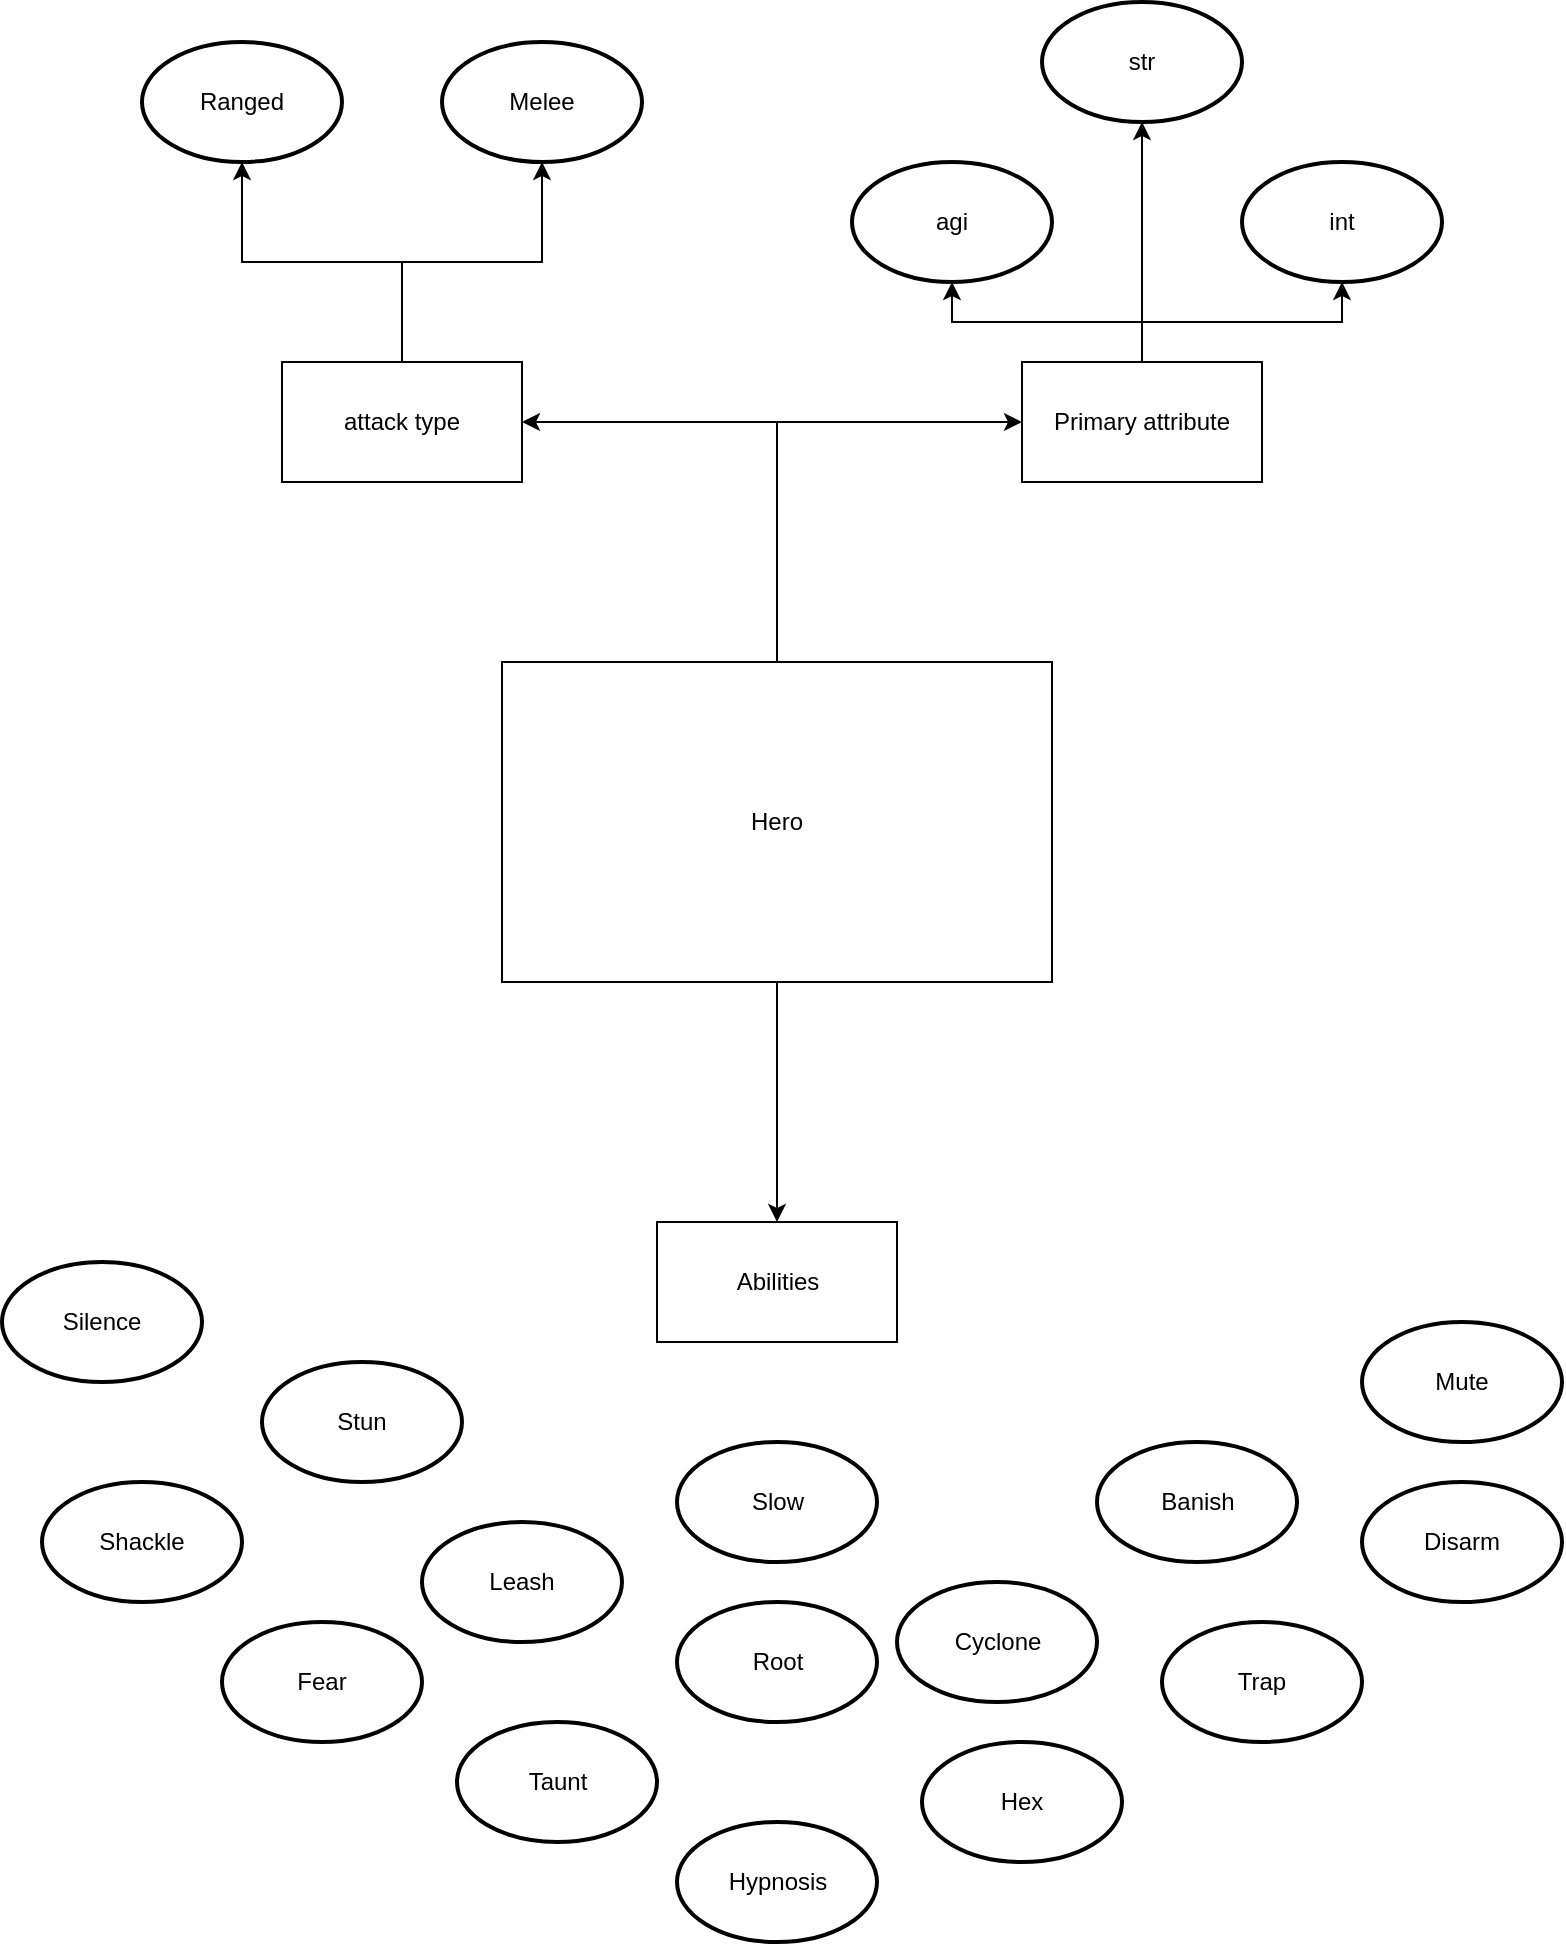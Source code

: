 <mxfile version="12.7.1" type="github">
  <diagram id="1S2AQPSdR647BYkK8z1W" name="Page-1">
    <mxGraphModel dx="2062" dy="1151" grid="1" gridSize="10" guides="1" tooltips="1" connect="1" arrows="1" fold="1" page="1" pageScale="1" pageWidth="850" pageHeight="1100" math="0" shadow="0">
      <root>
        <mxCell id="0" />
        <mxCell id="1" parent="0" />
        <mxCell id="zW83WaNIv8tac710JTmB-22" style="edgeStyle=orthogonalEdgeStyle;rounded=0;orthogonalLoop=1;jettySize=auto;html=1;entryX=1;entryY=0.5;entryDx=0;entryDy=0;" parent="1" source="zW83WaNIv8tac710JTmB-1" target="zW83WaNIv8tac710JTmB-3" edge="1">
          <mxGeometry relative="1" as="geometry" />
        </mxCell>
        <mxCell id="zW83WaNIv8tac710JTmB-23" style="edgeStyle=orthogonalEdgeStyle;rounded=0;orthogonalLoop=1;jettySize=auto;html=1;entryX=0;entryY=0.5;entryDx=0;entryDy=0;" parent="1" source="zW83WaNIv8tac710JTmB-1" target="zW83WaNIv8tac710JTmB-4" edge="1">
          <mxGeometry relative="1" as="geometry" />
        </mxCell>
        <mxCell id="zW83WaNIv8tac710JTmB-25" style="edgeStyle=orthogonalEdgeStyle;rounded=0;orthogonalLoop=1;jettySize=auto;html=1;exitX=0.5;exitY=1;exitDx=0;exitDy=0;entryX=0.5;entryY=0;entryDx=0;entryDy=0;" parent="1" source="zW83WaNIv8tac710JTmB-1" target="zW83WaNIv8tac710JTmB-24" edge="1">
          <mxGeometry relative="1" as="geometry" />
        </mxCell>
        <mxCell id="zW83WaNIv8tac710JTmB-1" value="Hero" style="rounded=0;whiteSpace=wrap;html=1;" parent="1" vertex="1">
          <mxGeometry x="260" y="420" width="275" height="160" as="geometry" />
        </mxCell>
        <mxCell id="zW83WaNIv8tac710JTmB-17" style="edgeStyle=orthogonalEdgeStyle;rounded=0;orthogonalLoop=1;jettySize=auto;html=1;exitX=0.5;exitY=0;exitDx=0;exitDy=0;entryX=0.5;entryY=1;entryDx=0;entryDy=0;entryPerimeter=0;" parent="1" source="zW83WaNIv8tac710JTmB-3" target="zW83WaNIv8tac710JTmB-7" edge="1">
          <mxGeometry relative="1" as="geometry" />
        </mxCell>
        <mxCell id="zW83WaNIv8tac710JTmB-18" style="edgeStyle=orthogonalEdgeStyle;rounded=0;orthogonalLoop=1;jettySize=auto;html=1;entryX=0.5;entryY=1;entryDx=0;entryDy=0;entryPerimeter=0;" parent="1" source="zW83WaNIv8tac710JTmB-3" target="zW83WaNIv8tac710JTmB-8" edge="1">
          <mxGeometry relative="1" as="geometry" />
        </mxCell>
        <mxCell id="zW83WaNIv8tac710JTmB-3" value="attack type" style="rounded=0;whiteSpace=wrap;html=1;" parent="1" vertex="1">
          <mxGeometry x="150" y="270" width="120" height="60" as="geometry" />
        </mxCell>
        <mxCell id="zW83WaNIv8tac710JTmB-19" style="edgeStyle=orthogonalEdgeStyle;rounded=0;orthogonalLoop=1;jettySize=auto;html=1;exitX=0.5;exitY=0;exitDx=0;exitDy=0;entryX=0.5;entryY=1;entryDx=0;entryDy=0;entryPerimeter=0;" parent="1" source="zW83WaNIv8tac710JTmB-4" target="zW83WaNIv8tac710JTmB-14" edge="1">
          <mxGeometry relative="1" as="geometry" />
        </mxCell>
        <mxCell id="zW83WaNIv8tac710JTmB-20" style="edgeStyle=orthogonalEdgeStyle;rounded=0;orthogonalLoop=1;jettySize=auto;html=1;entryX=0.5;entryY=1;entryDx=0;entryDy=0;entryPerimeter=0;" parent="1" source="zW83WaNIv8tac710JTmB-4" target="zW83WaNIv8tac710JTmB-13" edge="1">
          <mxGeometry relative="1" as="geometry" />
        </mxCell>
        <mxCell id="zW83WaNIv8tac710JTmB-21" style="edgeStyle=orthogonalEdgeStyle;rounded=0;orthogonalLoop=1;jettySize=auto;html=1;entryX=0.5;entryY=1;entryDx=0;entryDy=0;entryPerimeter=0;" parent="1" source="zW83WaNIv8tac710JTmB-4" target="zW83WaNIv8tac710JTmB-15" edge="1">
          <mxGeometry relative="1" as="geometry" />
        </mxCell>
        <mxCell id="zW83WaNIv8tac710JTmB-4" value="Primary attribute" style="rounded=0;whiteSpace=wrap;html=1;" parent="1" vertex="1">
          <mxGeometry x="520" y="270" width="120" height="60" as="geometry" />
        </mxCell>
        <mxCell id="zW83WaNIv8tac710JTmB-7" value="Ranged" style="strokeWidth=2;html=1;shape=mxgraph.flowchart.start_1;whiteSpace=wrap;" parent="1" vertex="1">
          <mxGeometry x="80" y="110" width="100" height="60" as="geometry" />
        </mxCell>
        <mxCell id="zW83WaNIv8tac710JTmB-8" value="Melee" style="strokeWidth=2;html=1;shape=mxgraph.flowchart.start_1;whiteSpace=wrap;" parent="1" vertex="1">
          <mxGeometry x="230" y="110" width="100" height="60" as="geometry" />
        </mxCell>
        <mxCell id="zW83WaNIv8tac710JTmB-13" value="agi" style="strokeWidth=2;html=1;shape=mxgraph.flowchart.start_1;whiteSpace=wrap;" parent="1" vertex="1">
          <mxGeometry x="435" y="170" width="100" height="60" as="geometry" />
        </mxCell>
        <mxCell id="zW83WaNIv8tac710JTmB-14" value="str" style="strokeWidth=2;html=1;shape=mxgraph.flowchart.start_1;whiteSpace=wrap;" parent="1" vertex="1">
          <mxGeometry x="530" y="90" width="100" height="60" as="geometry" />
        </mxCell>
        <mxCell id="zW83WaNIv8tac710JTmB-15" value="int" style="strokeWidth=2;html=1;shape=mxgraph.flowchart.start_1;whiteSpace=wrap;" parent="1" vertex="1">
          <mxGeometry x="630" y="170" width="100" height="60" as="geometry" />
        </mxCell>
        <mxCell id="zW83WaNIv8tac710JTmB-24" value="&lt;div&gt;Abilities&lt;/div&gt;" style="rounded=0;whiteSpace=wrap;html=1;" parent="1" vertex="1">
          <mxGeometry x="337.5" y="700" width="120" height="60" as="geometry" />
        </mxCell>
        <mxCell id="zW83WaNIv8tac710JTmB-26" value="Stun" style="strokeWidth=2;html=1;shape=mxgraph.flowchart.start_1;whiteSpace=wrap;" parent="1" vertex="1">
          <mxGeometry x="140" y="770" width="100" height="60" as="geometry" />
        </mxCell>
        <mxCell id="zW83WaNIv8tac710JTmB-27" value="Silence" style="strokeWidth=2;html=1;shape=mxgraph.flowchart.start_1;whiteSpace=wrap;" parent="1" vertex="1">
          <mxGeometry x="10" y="720" width="100" height="60" as="geometry" />
        </mxCell>
        <mxCell id="zW83WaNIv8tac710JTmB-28" value="Shackle" style="strokeWidth=2;html=1;shape=mxgraph.flowchart.start_1;whiteSpace=wrap;" parent="1" vertex="1">
          <mxGeometry x="30" y="830" width="100" height="60" as="geometry" />
        </mxCell>
        <mxCell id="zW83WaNIv8tac710JTmB-29" value="&lt;div&gt;Root&lt;/div&gt;" style="strokeWidth=2;html=1;shape=mxgraph.flowchart.start_1;whiteSpace=wrap;" parent="1" vertex="1">
          <mxGeometry x="347.5" y="890" width="100" height="60" as="geometry" />
        </mxCell>
        <mxCell id="zW83WaNIv8tac710JTmB-30" value="Leash" style="strokeWidth=2;html=1;shape=mxgraph.flowchart.start_1;whiteSpace=wrap;" parent="1" vertex="1">
          <mxGeometry x="220" y="850" width="100" height="60" as="geometry" />
        </mxCell>
        <mxCell id="zW83WaNIv8tac710JTmB-34" value="&lt;div&gt;Hex&lt;/div&gt;" style="strokeWidth=2;html=1;shape=mxgraph.flowchart.start_1;whiteSpace=wrap;" parent="1" vertex="1">
          <mxGeometry x="470" y="960" width="100" height="60" as="geometry" />
        </mxCell>
        <mxCell id="zW83WaNIv8tac710JTmB-35" value="Cyclone" style="strokeWidth=2;html=1;shape=mxgraph.flowchart.start_1;whiteSpace=wrap;" parent="1" vertex="1">
          <mxGeometry x="457.5" y="880" width="100" height="60" as="geometry" />
        </mxCell>
        <mxCell id="zW83WaNIv8tac710JTmB-37" value="Banish" style="strokeWidth=2;html=1;shape=mxgraph.flowchart.start_1;whiteSpace=wrap;" parent="1" vertex="1">
          <mxGeometry x="557.5" y="810" width="100" height="60" as="geometry" />
        </mxCell>
        <mxCell id="zW83WaNIv8tac710JTmB-38" value="&lt;div&gt;Mute&lt;/div&gt;" style="strokeWidth=2;html=1;shape=mxgraph.flowchart.start_1;whiteSpace=wrap;" parent="1" vertex="1">
          <mxGeometry x="690" y="750" width="100" height="60" as="geometry" />
        </mxCell>
        <mxCell id="zW83WaNIv8tac710JTmB-39" value="&lt;div&gt;Disarm&lt;/div&gt;" style="strokeWidth=2;html=1;shape=mxgraph.flowchart.start_1;whiteSpace=wrap;" parent="1" vertex="1">
          <mxGeometry x="690" y="830" width="100" height="60" as="geometry" />
        </mxCell>
        <mxCell id="zW83WaNIv8tac710JTmB-40" value="&lt;div&gt;Slow&lt;/div&gt;" style="strokeWidth=2;html=1;shape=mxgraph.flowchart.start_1;whiteSpace=wrap;" parent="1" vertex="1">
          <mxGeometry x="347.5" y="810" width="100" height="60" as="geometry" />
        </mxCell>
        <mxCell id="zW83WaNIv8tac710JTmB-41" value="&lt;div&gt;Trap&lt;/div&gt;" style="strokeWidth=2;html=1;shape=mxgraph.flowchart.start_1;whiteSpace=wrap;" parent="1" vertex="1">
          <mxGeometry x="590" y="900" width="100" height="60" as="geometry" />
        </mxCell>
        <mxCell id="zW83WaNIv8tac710JTmB-42" value="Taunt" style="strokeWidth=2;html=1;shape=mxgraph.flowchart.start_1;whiteSpace=wrap;" parent="1" vertex="1">
          <mxGeometry x="237.5" y="950" width="100" height="60" as="geometry" />
        </mxCell>
        <mxCell id="zW83WaNIv8tac710JTmB-43" value="Fear" style="strokeWidth=2;html=1;shape=mxgraph.flowchart.start_1;whiteSpace=wrap;" parent="1" vertex="1">
          <mxGeometry x="120" y="900" width="100" height="60" as="geometry" />
        </mxCell>
        <mxCell id="zW83WaNIv8tac710JTmB-44" value="Hypnosis" style="strokeWidth=2;html=1;shape=mxgraph.flowchart.start_1;whiteSpace=wrap;" parent="1" vertex="1">
          <mxGeometry x="347.5" y="1000" width="100" height="60" as="geometry" />
        </mxCell>
      </root>
    </mxGraphModel>
  </diagram>
</mxfile>
